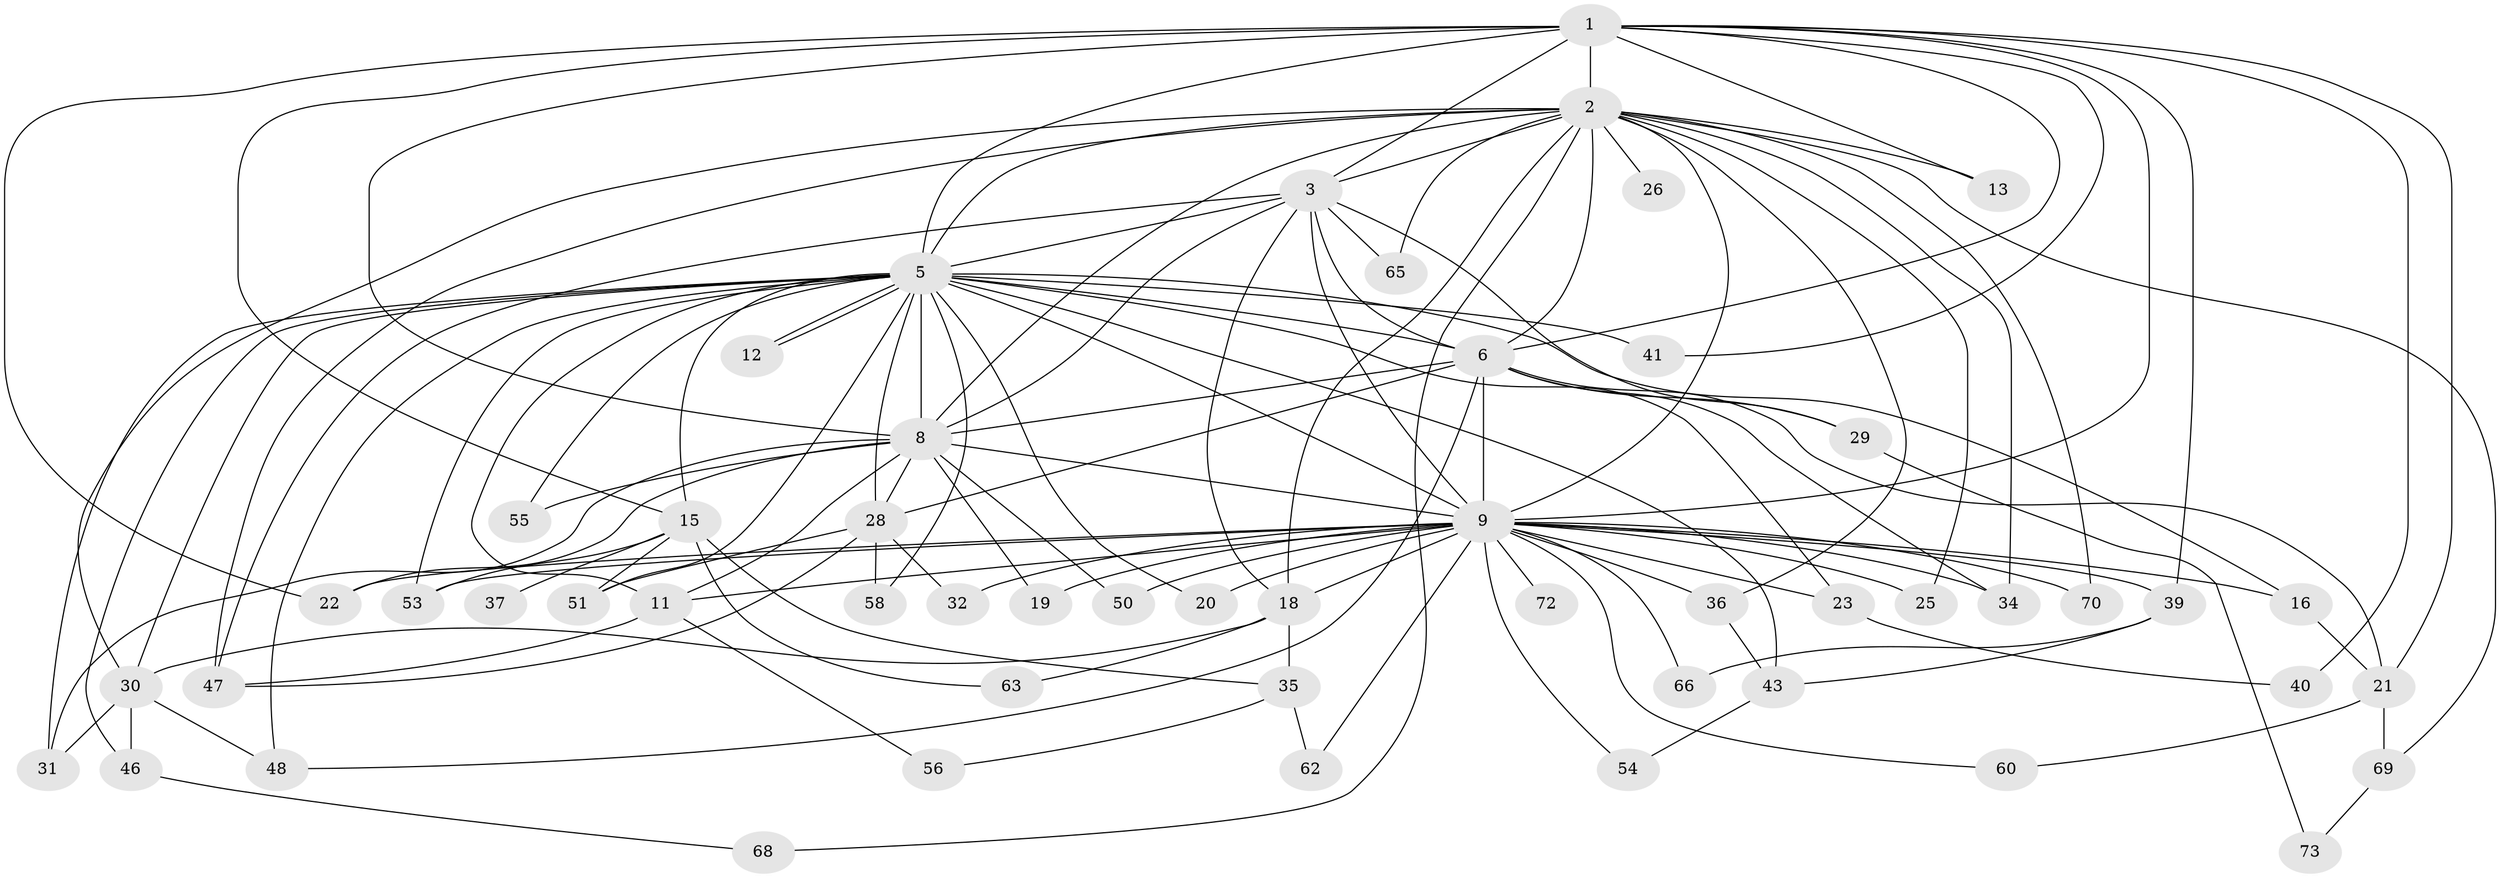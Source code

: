 // original degree distribution, {17: 0.012987012987012988, 15: 0.025974025974025976, 14: 0.012987012987012988, 16: 0.03896103896103896, 18: 0.012987012987012988, 21: 0.012987012987012988, 24: 0.012987012987012988, 4: 0.1038961038961039, 2: 0.5064935064935064, 6: 0.05194805194805195, 3: 0.18181818181818182, 5: 0.025974025974025976}
// Generated by graph-tools (version 1.1) at 2025/41/03/06/25 10:41:33]
// undirected, 53 vertices, 124 edges
graph export_dot {
graph [start="1"]
  node [color=gray90,style=filled];
  1 [super="+24"];
  2 [super="+4"];
  3 [super="+59"];
  5 [super="+7"];
  6 [super="+14"];
  8 [super="+49"];
  9 [super="+10"];
  11 [super="+33"];
  12;
  13;
  15 [super="+17"];
  16;
  18 [super="+27"];
  19;
  20;
  21 [super="+77"];
  22 [super="+44"];
  23 [super="+45"];
  25;
  26;
  28 [super="+38"];
  29;
  30 [super="+42"];
  31 [super="+67"];
  32;
  34 [super="+74"];
  35 [super="+76"];
  36;
  37;
  39;
  40;
  41;
  43 [super="+71"];
  46 [super="+52"];
  47 [super="+75"];
  48 [super="+64"];
  50;
  51 [super="+61"];
  53 [super="+57"];
  54;
  55;
  56;
  58;
  60;
  62;
  63;
  65;
  66;
  68;
  69;
  70;
  72;
  73;
  1 -- 2 [weight=2];
  1 -- 3;
  1 -- 5 [weight=3];
  1 -- 6;
  1 -- 8;
  1 -- 9 [weight=2];
  1 -- 13;
  1 -- 15;
  1 -- 21;
  1 -- 22;
  1 -- 39;
  1 -- 40;
  1 -- 41;
  2 -- 3 [weight=2];
  2 -- 5 [weight=4];
  2 -- 6 [weight=2];
  2 -- 8 [weight=2];
  2 -- 9 [weight=4];
  2 -- 13;
  2 -- 26 [weight=2];
  2 -- 36;
  2 -- 69;
  2 -- 70;
  2 -- 65;
  2 -- 68;
  2 -- 25;
  2 -- 30;
  2 -- 47;
  2 -- 18;
  2 -- 34;
  3 -- 5 [weight=2];
  3 -- 6 [weight=2];
  3 -- 8;
  3 -- 9 [weight=2];
  3 -- 18;
  3 -- 29;
  3 -- 65;
  3 -- 47;
  5 -- 6 [weight=2];
  5 -- 8 [weight=2];
  5 -- 9 [weight=4];
  5 -- 12;
  5 -- 12;
  5 -- 15 [weight=2];
  5 -- 28;
  5 -- 30;
  5 -- 58;
  5 -- 11;
  5 -- 16;
  5 -- 20;
  5 -- 31;
  5 -- 41;
  5 -- 43;
  5 -- 46 [weight=2];
  5 -- 48;
  5 -- 55;
  5 -- 53;
  5 -- 51;
  5 -- 23;
  6 -- 8;
  6 -- 9 [weight=2];
  6 -- 29;
  6 -- 34;
  6 -- 28;
  6 -- 21;
  6 -- 48;
  8 -- 9 [weight=2];
  8 -- 19;
  8 -- 28;
  8 -- 31;
  8 -- 50;
  8 -- 55;
  8 -- 11;
  8 -- 22;
  9 -- 19;
  9 -- 23 [weight=2];
  9 -- 25;
  9 -- 34;
  9 -- 50;
  9 -- 53;
  9 -- 72 [weight=2];
  9 -- 66;
  9 -- 70;
  9 -- 11;
  9 -- 16;
  9 -- 18;
  9 -- 20;
  9 -- 22;
  9 -- 32;
  9 -- 36;
  9 -- 39;
  9 -- 54;
  9 -- 60;
  9 -- 62;
  11 -- 47;
  11 -- 56;
  15 -- 35 [weight=2];
  15 -- 37 [weight=2];
  15 -- 53;
  15 -- 51;
  15 -- 63;
  16 -- 21;
  18 -- 30;
  18 -- 35;
  18 -- 63;
  21 -- 60;
  21 -- 69;
  23 -- 40;
  28 -- 32;
  28 -- 51;
  28 -- 58;
  28 -- 47;
  29 -- 73;
  30 -- 48;
  30 -- 46;
  30 -- 31;
  35 -- 56;
  35 -- 62;
  36 -- 43;
  39 -- 66;
  39 -- 43;
  43 -- 54;
  46 -- 68;
  69 -- 73;
}
